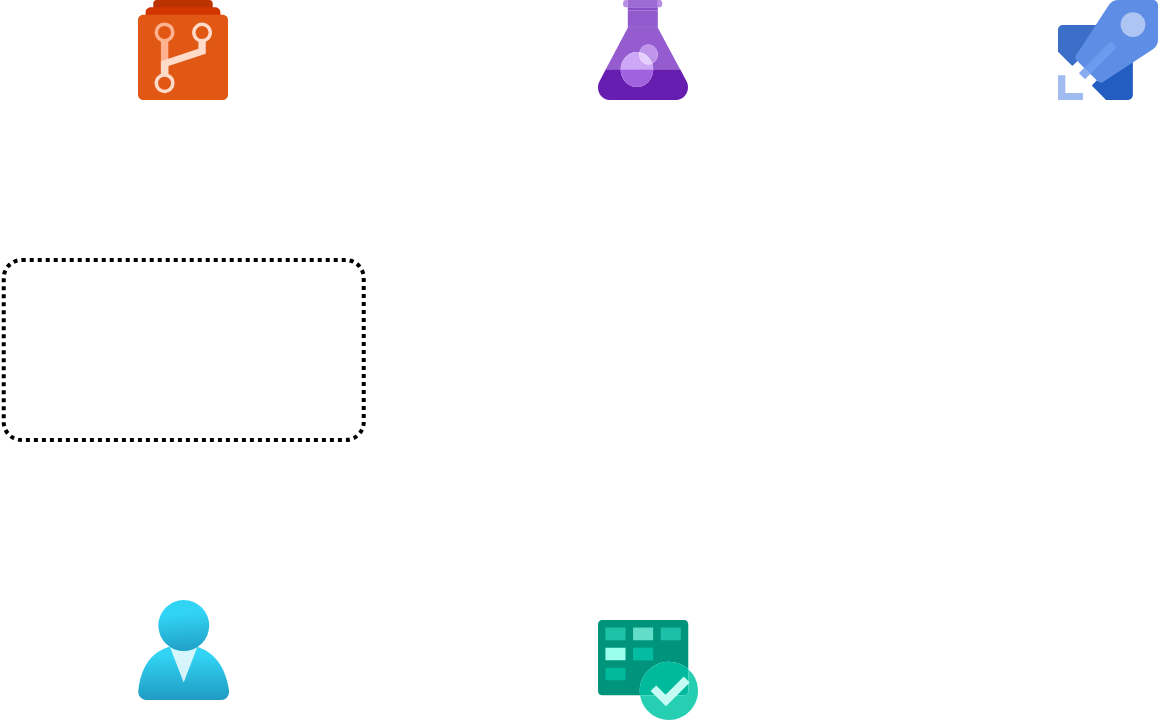 <mxfile version="20.8.18" type="github">
  <diagram name="Page-1" id="LBDUJhAL_wEpD_DX8DDx">
    <mxGraphModel dx="794" dy="430" grid="1" gridSize="10" guides="1" tooltips="1" connect="1" arrows="1" fold="1" page="1" pageScale="1" pageWidth="850" pageHeight="1100" math="0" shadow="0">
      <root>
        <mxCell id="0" />
        <mxCell id="1" parent="0" />
        <mxCell id="vmE8PdOeaqmfukp82N_6-2" value="" style="sketch=0;aspect=fixed;html=1;points=[];align=center;image;fontSize=12;image=img/lib/mscae/Azure_Boards.svg;" parent="1" vertex="1">
          <mxGeometry x="350" y="710" width="50" height="50" as="geometry" />
        </mxCell>
        <mxCell id="vmE8PdOeaqmfukp82N_6-3" value="" style="sketch=0;aspect=fixed;html=1;points=[];align=center;image;fontSize=12;image=img/lib/mscae/Azure_Repos.svg;" parent="1" vertex="1">
          <mxGeometry x="120" y="400" width="45" height="50" as="geometry" />
        </mxCell>
        <mxCell id="vmE8PdOeaqmfukp82N_6-4" value="" style="sketch=0;aspect=fixed;html=1;points=[];align=center;image;fontSize=12;image=img/lib/mscae/Azure_Pipelines.svg;" parent="1" vertex="1">
          <mxGeometry x="580" y="400" width="50" height="50" as="geometry" />
        </mxCell>
        <mxCell id="vmE8PdOeaqmfukp82N_6-5" value="" style="aspect=fixed;html=1;points=[];align=center;image;fontSize=12;image=img/lib/azure2/identity/Users.svg;" parent="1" vertex="1">
          <mxGeometry x="120" y="700" width="45.71" height="50" as="geometry" />
        </mxCell>
        <mxCell id="dqTLDmxxTB7_BDo2sfhm-1" value="" style="shape=image;html=1;verticalAlign=top;verticalLabelPosition=bottom;labelBackgroundColor=#ffffff;imageAspect=0;aspect=fixed;image=https://cdn1.iconfinder.com/data/icons/unicons-line-vol-6/24/visual-studio-128.png" vertex="1" parent="1">
          <mxGeometry x="70" y="550" width="50" height="50" as="geometry" />
        </mxCell>
        <mxCell id="dqTLDmxxTB7_BDo2sfhm-2" value="" style="sketch=0;aspect=fixed;html=1;points=[];align=center;image;fontSize=12;image=img/lib/mscae/Azure_Test_Plans.svg;" vertex="1" parent="1">
          <mxGeometry x="350" y="400" width="45" height="50" as="geometry" />
        </mxCell>
        <mxCell id="dqTLDmxxTB7_BDo2sfhm-4" value="" style="rounded=1;arcSize=10;dashed=1;fillColor=none;gradientColor=none;dashPattern=1 1;strokeWidth=2;" vertex="1" parent="1">
          <mxGeometry x="52.86" y="530" width="180" height="90" as="geometry" />
        </mxCell>
      </root>
    </mxGraphModel>
  </diagram>
</mxfile>
